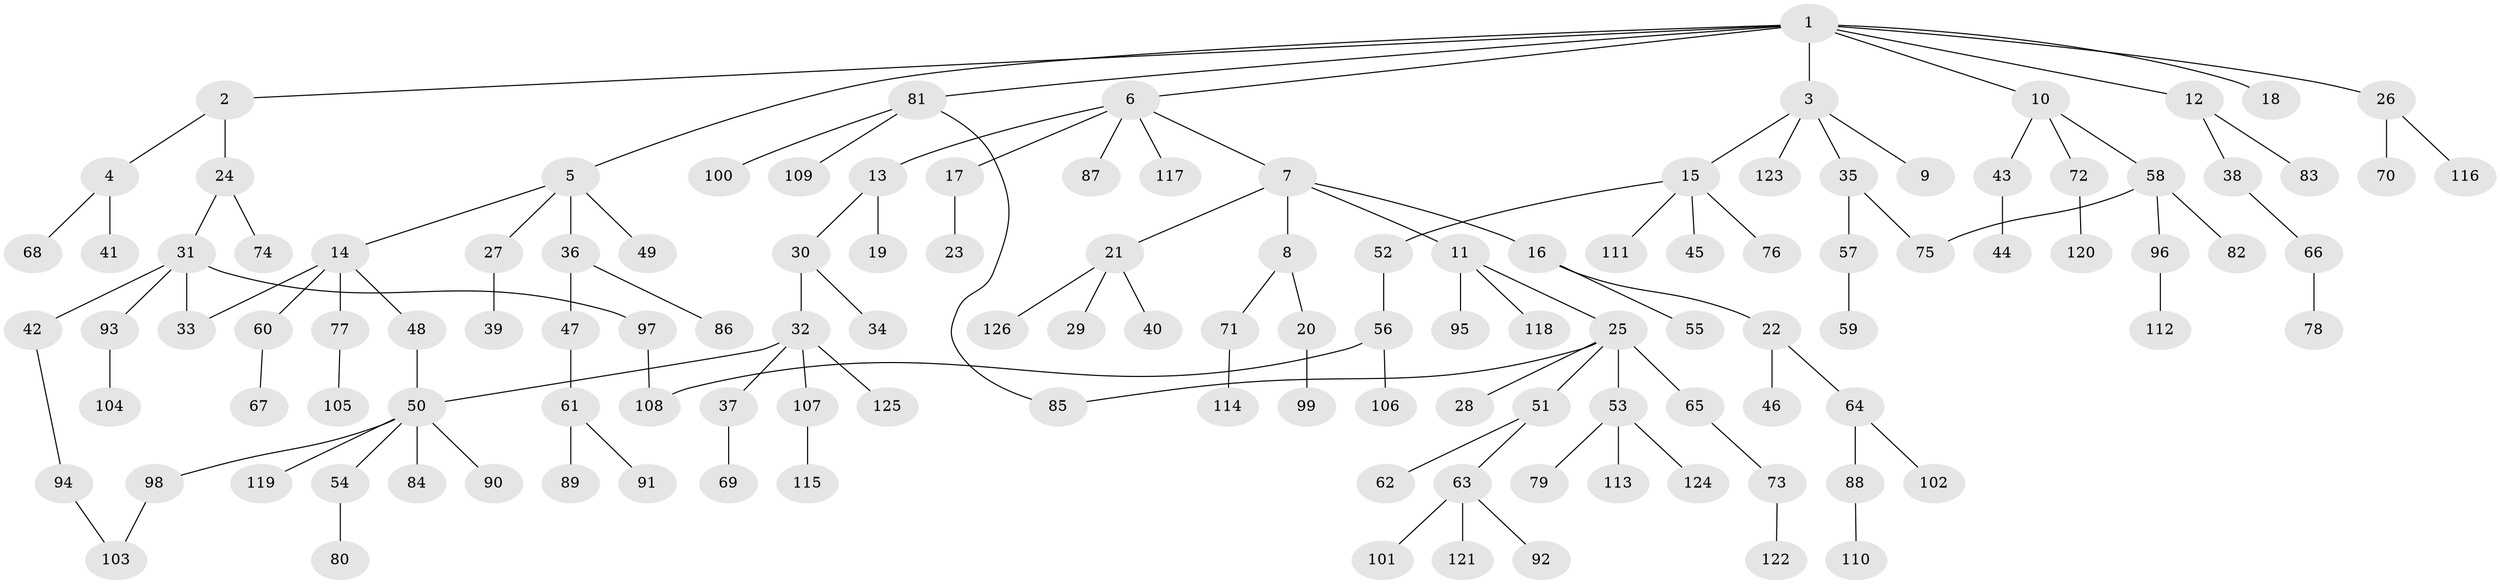 // coarse degree distribution, {8: 0.011111111111111112, 3: 0.1111111111111111, 4: 0.06666666666666667, 5: 0.06666666666666667, 2: 0.28888888888888886, 1: 0.4444444444444444, 6: 0.011111111111111112}
// Generated by graph-tools (version 1.1) at 2025/48/03/04/25 22:48:59]
// undirected, 126 vertices, 131 edges
graph export_dot {
  node [color=gray90,style=filled];
  1;
  2;
  3;
  4;
  5;
  6;
  7;
  8;
  9;
  10;
  11;
  12;
  13;
  14;
  15;
  16;
  17;
  18;
  19;
  20;
  21;
  22;
  23;
  24;
  25;
  26;
  27;
  28;
  29;
  30;
  31;
  32;
  33;
  34;
  35;
  36;
  37;
  38;
  39;
  40;
  41;
  42;
  43;
  44;
  45;
  46;
  47;
  48;
  49;
  50;
  51;
  52;
  53;
  54;
  55;
  56;
  57;
  58;
  59;
  60;
  61;
  62;
  63;
  64;
  65;
  66;
  67;
  68;
  69;
  70;
  71;
  72;
  73;
  74;
  75;
  76;
  77;
  78;
  79;
  80;
  81;
  82;
  83;
  84;
  85;
  86;
  87;
  88;
  89;
  90;
  91;
  92;
  93;
  94;
  95;
  96;
  97;
  98;
  99;
  100;
  101;
  102;
  103;
  104;
  105;
  106;
  107;
  108;
  109;
  110;
  111;
  112;
  113;
  114;
  115;
  116;
  117;
  118;
  119;
  120;
  121;
  122;
  123;
  124;
  125;
  126;
  1 -- 2;
  1 -- 3;
  1 -- 5;
  1 -- 6;
  1 -- 10;
  1 -- 12;
  1 -- 18;
  1 -- 26;
  1 -- 81;
  2 -- 4;
  2 -- 24;
  3 -- 9;
  3 -- 15;
  3 -- 35;
  3 -- 123;
  4 -- 41;
  4 -- 68;
  5 -- 14;
  5 -- 27;
  5 -- 36;
  5 -- 49;
  6 -- 7;
  6 -- 13;
  6 -- 17;
  6 -- 87;
  6 -- 117;
  7 -- 8;
  7 -- 11;
  7 -- 16;
  7 -- 21;
  8 -- 20;
  8 -- 71;
  10 -- 43;
  10 -- 58;
  10 -- 72;
  11 -- 25;
  11 -- 95;
  11 -- 118;
  12 -- 38;
  12 -- 83;
  13 -- 19;
  13 -- 30;
  14 -- 33;
  14 -- 48;
  14 -- 60;
  14 -- 77;
  15 -- 45;
  15 -- 52;
  15 -- 76;
  15 -- 111;
  16 -- 22;
  16 -- 55;
  17 -- 23;
  20 -- 99;
  21 -- 29;
  21 -- 40;
  21 -- 126;
  22 -- 46;
  22 -- 64;
  24 -- 31;
  24 -- 74;
  25 -- 28;
  25 -- 51;
  25 -- 53;
  25 -- 65;
  25 -- 85;
  26 -- 70;
  26 -- 116;
  27 -- 39;
  30 -- 32;
  30 -- 34;
  31 -- 42;
  31 -- 93;
  31 -- 97;
  31 -- 33;
  32 -- 37;
  32 -- 107;
  32 -- 125;
  32 -- 50;
  35 -- 57;
  35 -- 75;
  36 -- 47;
  36 -- 86;
  37 -- 69;
  38 -- 66;
  42 -- 94;
  43 -- 44;
  47 -- 61;
  48 -- 50;
  50 -- 54;
  50 -- 84;
  50 -- 90;
  50 -- 98;
  50 -- 119;
  51 -- 62;
  51 -- 63;
  52 -- 56;
  53 -- 79;
  53 -- 113;
  53 -- 124;
  54 -- 80;
  56 -- 106;
  56 -- 108;
  57 -- 59;
  58 -- 75;
  58 -- 82;
  58 -- 96;
  60 -- 67;
  61 -- 89;
  61 -- 91;
  63 -- 92;
  63 -- 101;
  63 -- 121;
  64 -- 88;
  64 -- 102;
  65 -- 73;
  66 -- 78;
  71 -- 114;
  72 -- 120;
  73 -- 122;
  77 -- 105;
  81 -- 85;
  81 -- 100;
  81 -- 109;
  88 -- 110;
  93 -- 104;
  94 -- 103;
  96 -- 112;
  97 -- 108;
  98 -- 103;
  107 -- 115;
}
